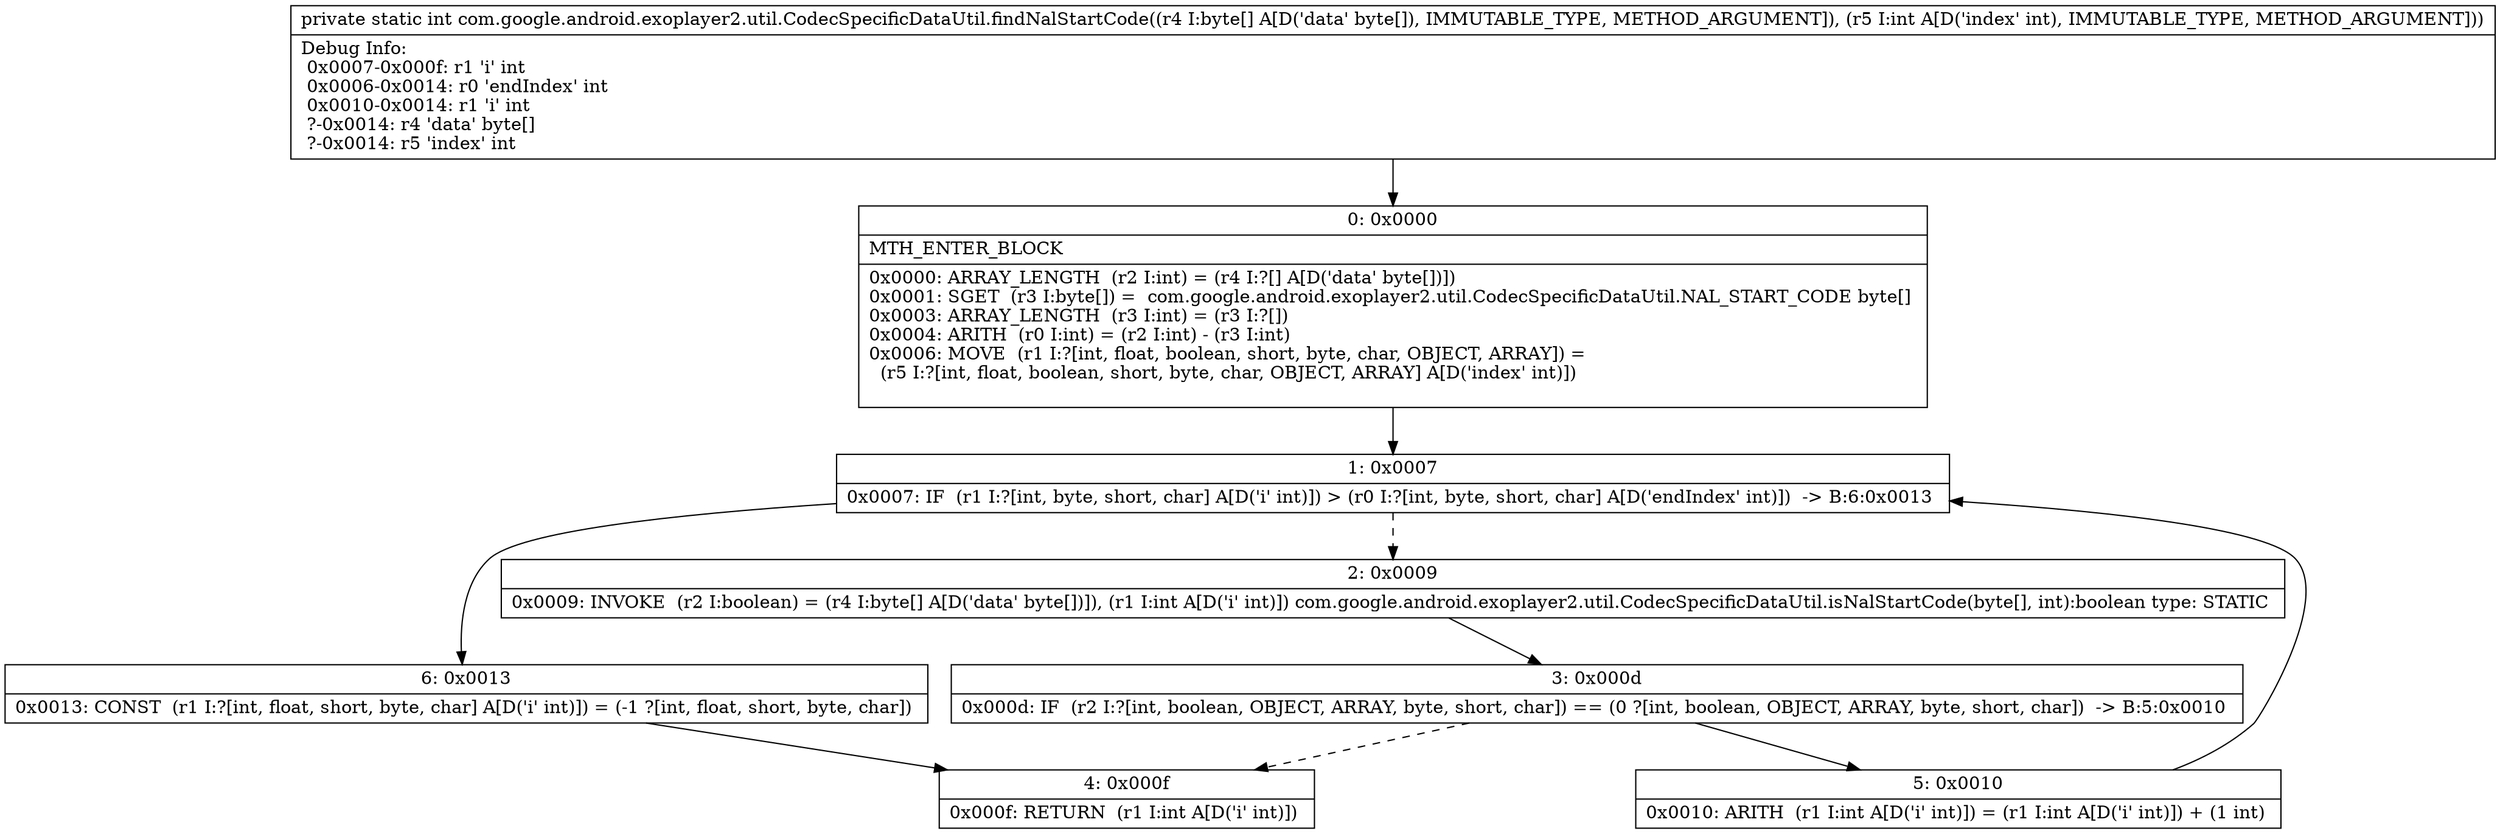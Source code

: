digraph "CFG forcom.google.android.exoplayer2.util.CodecSpecificDataUtil.findNalStartCode([BI)I" {
Node_0 [shape=record,label="{0\:\ 0x0000|MTH_ENTER_BLOCK\l|0x0000: ARRAY_LENGTH  (r2 I:int) = (r4 I:?[] A[D('data' byte[])]) \l0x0001: SGET  (r3 I:byte[]) =  com.google.android.exoplayer2.util.CodecSpecificDataUtil.NAL_START_CODE byte[] \l0x0003: ARRAY_LENGTH  (r3 I:int) = (r3 I:?[]) \l0x0004: ARITH  (r0 I:int) = (r2 I:int) \- (r3 I:int) \l0x0006: MOVE  (r1 I:?[int, float, boolean, short, byte, char, OBJECT, ARRAY]) = \l  (r5 I:?[int, float, boolean, short, byte, char, OBJECT, ARRAY] A[D('index' int)])\l \l}"];
Node_1 [shape=record,label="{1\:\ 0x0007|0x0007: IF  (r1 I:?[int, byte, short, char] A[D('i' int)]) \> (r0 I:?[int, byte, short, char] A[D('endIndex' int)])  \-\> B:6:0x0013 \l}"];
Node_2 [shape=record,label="{2\:\ 0x0009|0x0009: INVOKE  (r2 I:boolean) = (r4 I:byte[] A[D('data' byte[])]), (r1 I:int A[D('i' int)]) com.google.android.exoplayer2.util.CodecSpecificDataUtil.isNalStartCode(byte[], int):boolean type: STATIC \l}"];
Node_3 [shape=record,label="{3\:\ 0x000d|0x000d: IF  (r2 I:?[int, boolean, OBJECT, ARRAY, byte, short, char]) == (0 ?[int, boolean, OBJECT, ARRAY, byte, short, char])  \-\> B:5:0x0010 \l}"];
Node_4 [shape=record,label="{4\:\ 0x000f|0x000f: RETURN  (r1 I:int A[D('i' int)]) \l}"];
Node_5 [shape=record,label="{5\:\ 0x0010|0x0010: ARITH  (r1 I:int A[D('i' int)]) = (r1 I:int A[D('i' int)]) + (1 int) \l}"];
Node_6 [shape=record,label="{6\:\ 0x0013|0x0013: CONST  (r1 I:?[int, float, short, byte, char] A[D('i' int)]) = (\-1 ?[int, float, short, byte, char]) \l}"];
MethodNode[shape=record,label="{private static int com.google.android.exoplayer2.util.CodecSpecificDataUtil.findNalStartCode((r4 I:byte[] A[D('data' byte[]), IMMUTABLE_TYPE, METHOD_ARGUMENT]), (r5 I:int A[D('index' int), IMMUTABLE_TYPE, METHOD_ARGUMENT]))  | Debug Info:\l  0x0007\-0x000f: r1 'i' int\l  0x0006\-0x0014: r0 'endIndex' int\l  0x0010\-0x0014: r1 'i' int\l  ?\-0x0014: r4 'data' byte[]\l  ?\-0x0014: r5 'index' int\l}"];
MethodNode -> Node_0;
Node_0 -> Node_1;
Node_1 -> Node_2[style=dashed];
Node_1 -> Node_6;
Node_2 -> Node_3;
Node_3 -> Node_4[style=dashed];
Node_3 -> Node_5;
Node_5 -> Node_1;
Node_6 -> Node_4;
}

